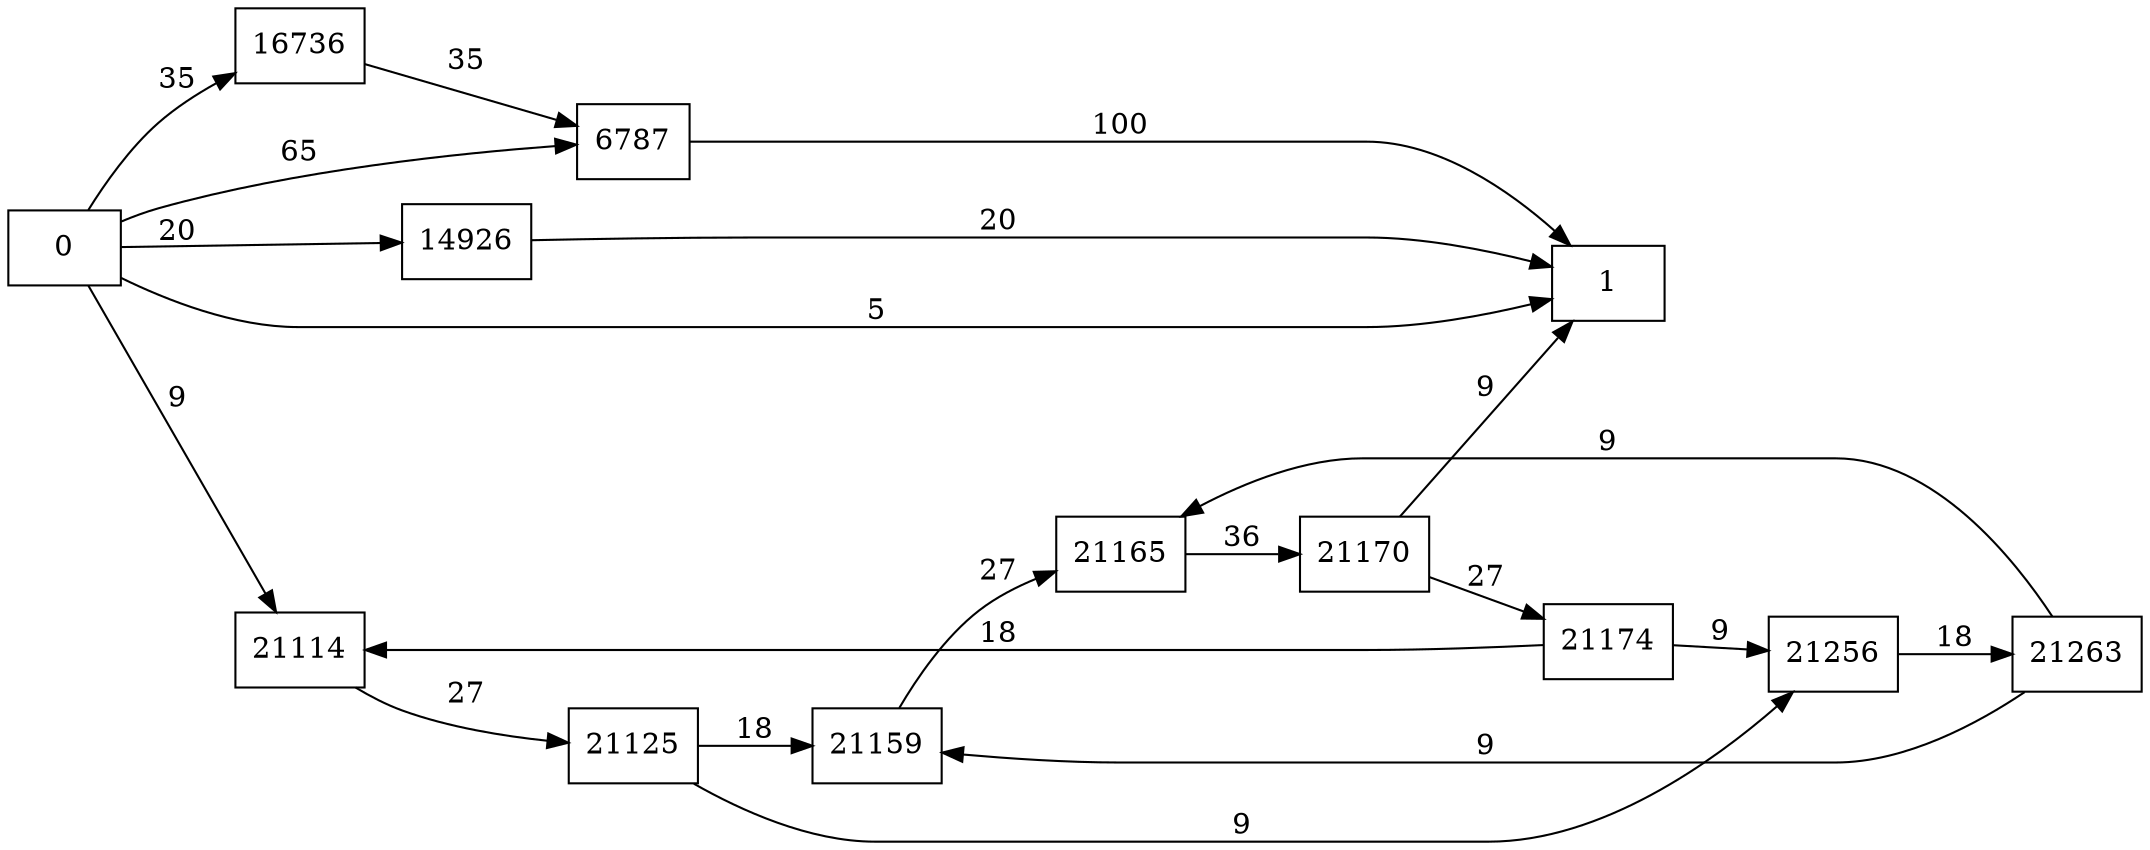 digraph {
	graph [rankdir=LR]
	node [shape=rectangle]
	6787 -> 1 [label=100]
	14926 -> 1 [label=20]
	16736 -> 6787 [label=35]
	21114 -> 21125 [label=27]
	21125 -> 21159 [label=18]
	21125 -> 21256 [label=9]
	21159 -> 21165 [label=27]
	21165 -> 21170 [label=36]
	21170 -> 21174 [label=27]
	21170 -> 1 [label=9]
	21174 -> 21114 [label=18]
	21174 -> 21256 [label=9]
	21256 -> 21263 [label=18]
	21263 -> 21159 [label=9]
	21263 -> 21165 [label=9]
	0 -> 1 [label=5]
	0 -> 6787 [label=65]
	0 -> 14926 [label=20]
	0 -> 16736 [label=35]
	0 -> 21114 [label=9]
}
